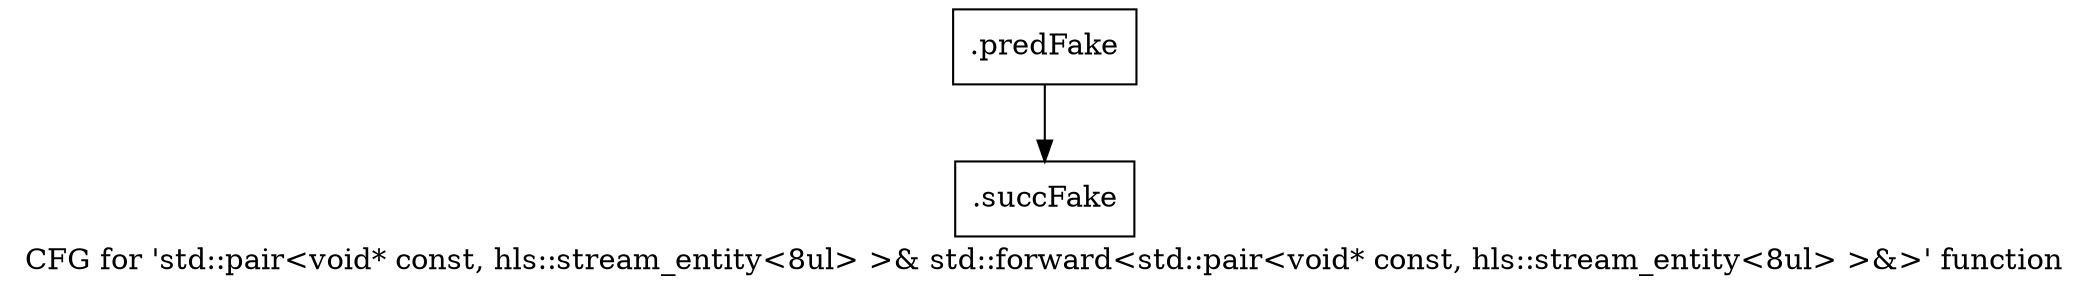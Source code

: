 digraph "CFG for 'std::pair\<void* const, hls::stream_entity\<8ul\> \>& std::forward\<std::pair\<void* const, hls::stream_entity\<8ul\> \>&\>' function" {
	label="CFG for 'std::pair\<void* const, hls::stream_entity\<8ul\> \>& std::forward\<std::pair\<void* const, hls::stream_entity\<8ul\> \>&\>' function";

	Node0x5a1e440 [shape=record,filename="",linenumber="",label="{.predFake}"];
	Node0x5a1e440 -> Node0x616dd00[ callList="" memoryops="" filename="/mnt/xilinx/Vitis_HLS/2021.2/tps/lnx64/gcc-6.2.0/lib/gcc/x86_64-pc-linux-gnu/6.2.0/../../../../include/c++/6.2.0/bits/move.h" execusionnum="10"];
	Node0x616dd00 [shape=record,filename="/mnt/xilinx/Vitis_HLS/2021.2/tps/lnx64/gcc-6.2.0/lib/gcc/x86_64-pc-linux-gnu/6.2.0/../../../../include/c++/6.2.0/bits/move.h",linenumber="77",label="{.succFake}"];
}
